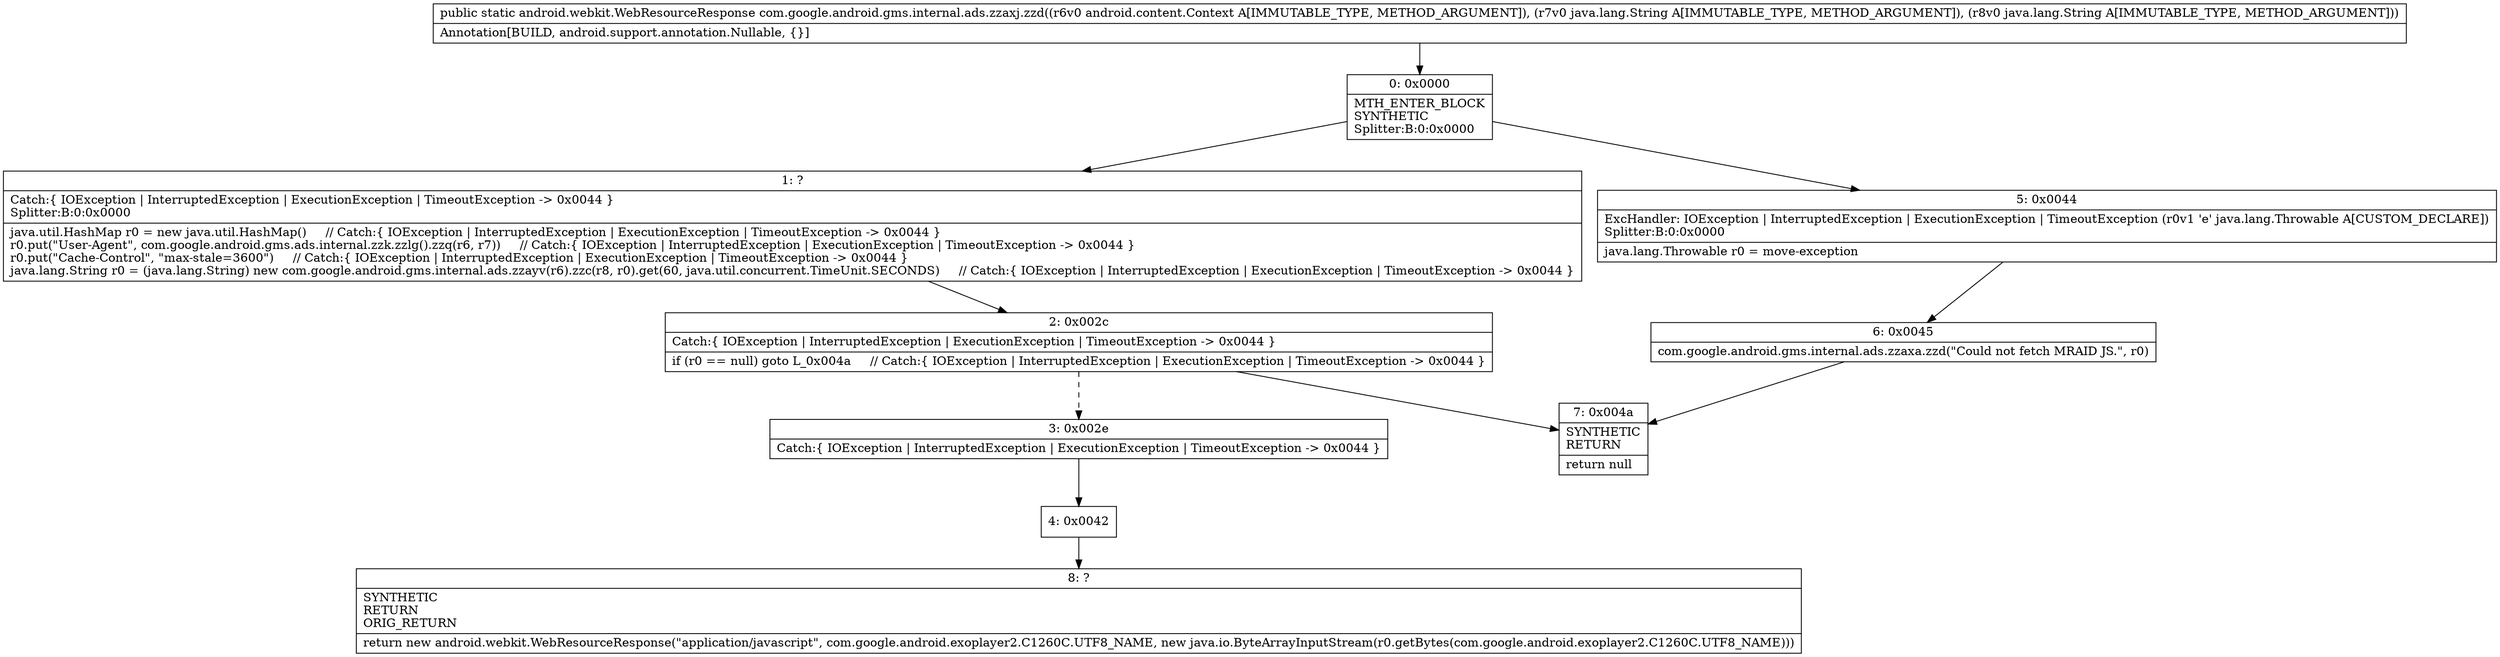digraph "CFG forcom.google.android.gms.internal.ads.zzaxj.zzd(Landroid\/content\/Context;Ljava\/lang\/String;Ljava\/lang\/String;)Landroid\/webkit\/WebResourceResponse;" {
Node_0 [shape=record,label="{0\:\ 0x0000|MTH_ENTER_BLOCK\lSYNTHETIC\lSplitter:B:0:0x0000\l}"];
Node_1 [shape=record,label="{1\:\ ?|Catch:\{ IOException \| InterruptedException \| ExecutionException \| TimeoutException \-\> 0x0044 \}\lSplitter:B:0:0x0000\l|java.util.HashMap r0 = new java.util.HashMap()     \/\/ Catch:\{ IOException \| InterruptedException \| ExecutionException \| TimeoutException \-\> 0x0044 \}\lr0.put(\"User\-Agent\", com.google.android.gms.ads.internal.zzk.zzlg().zzq(r6, r7))     \/\/ Catch:\{ IOException \| InterruptedException \| ExecutionException \| TimeoutException \-\> 0x0044 \}\lr0.put(\"Cache\-Control\", \"max\-stale=3600\")     \/\/ Catch:\{ IOException \| InterruptedException \| ExecutionException \| TimeoutException \-\> 0x0044 \}\ljava.lang.String r0 = (java.lang.String) new com.google.android.gms.internal.ads.zzayv(r6).zzc(r8, r0).get(60, java.util.concurrent.TimeUnit.SECONDS)     \/\/ Catch:\{ IOException \| InterruptedException \| ExecutionException \| TimeoutException \-\> 0x0044 \}\l}"];
Node_2 [shape=record,label="{2\:\ 0x002c|Catch:\{ IOException \| InterruptedException \| ExecutionException \| TimeoutException \-\> 0x0044 \}\l|if (r0 == null) goto L_0x004a     \/\/ Catch:\{ IOException \| InterruptedException \| ExecutionException \| TimeoutException \-\> 0x0044 \}\l}"];
Node_3 [shape=record,label="{3\:\ 0x002e|Catch:\{ IOException \| InterruptedException \| ExecutionException \| TimeoutException \-\> 0x0044 \}\l}"];
Node_4 [shape=record,label="{4\:\ 0x0042}"];
Node_5 [shape=record,label="{5\:\ 0x0044|ExcHandler: IOException \| InterruptedException \| ExecutionException \| TimeoutException (r0v1 'e' java.lang.Throwable A[CUSTOM_DECLARE])\lSplitter:B:0:0x0000\l|java.lang.Throwable r0 = move\-exception\l}"];
Node_6 [shape=record,label="{6\:\ 0x0045|com.google.android.gms.internal.ads.zzaxa.zzd(\"Could not fetch MRAID JS.\", r0)\l}"];
Node_7 [shape=record,label="{7\:\ 0x004a|SYNTHETIC\lRETURN\l|return null\l}"];
Node_8 [shape=record,label="{8\:\ ?|SYNTHETIC\lRETURN\lORIG_RETURN\l|return new android.webkit.WebResourceResponse(\"application\/javascript\", com.google.android.exoplayer2.C1260C.UTF8_NAME, new java.io.ByteArrayInputStream(r0.getBytes(com.google.android.exoplayer2.C1260C.UTF8_NAME)))\l}"];
MethodNode[shape=record,label="{public static android.webkit.WebResourceResponse com.google.android.gms.internal.ads.zzaxj.zzd((r6v0 android.content.Context A[IMMUTABLE_TYPE, METHOD_ARGUMENT]), (r7v0 java.lang.String A[IMMUTABLE_TYPE, METHOD_ARGUMENT]), (r8v0 java.lang.String A[IMMUTABLE_TYPE, METHOD_ARGUMENT]))  | Annotation[BUILD, android.support.annotation.Nullable, \{\}]\l}"];
MethodNode -> Node_0;
Node_0 -> Node_1;
Node_0 -> Node_5;
Node_1 -> Node_2;
Node_2 -> Node_3[style=dashed];
Node_2 -> Node_7;
Node_3 -> Node_4;
Node_4 -> Node_8;
Node_5 -> Node_6;
Node_6 -> Node_7;
}

